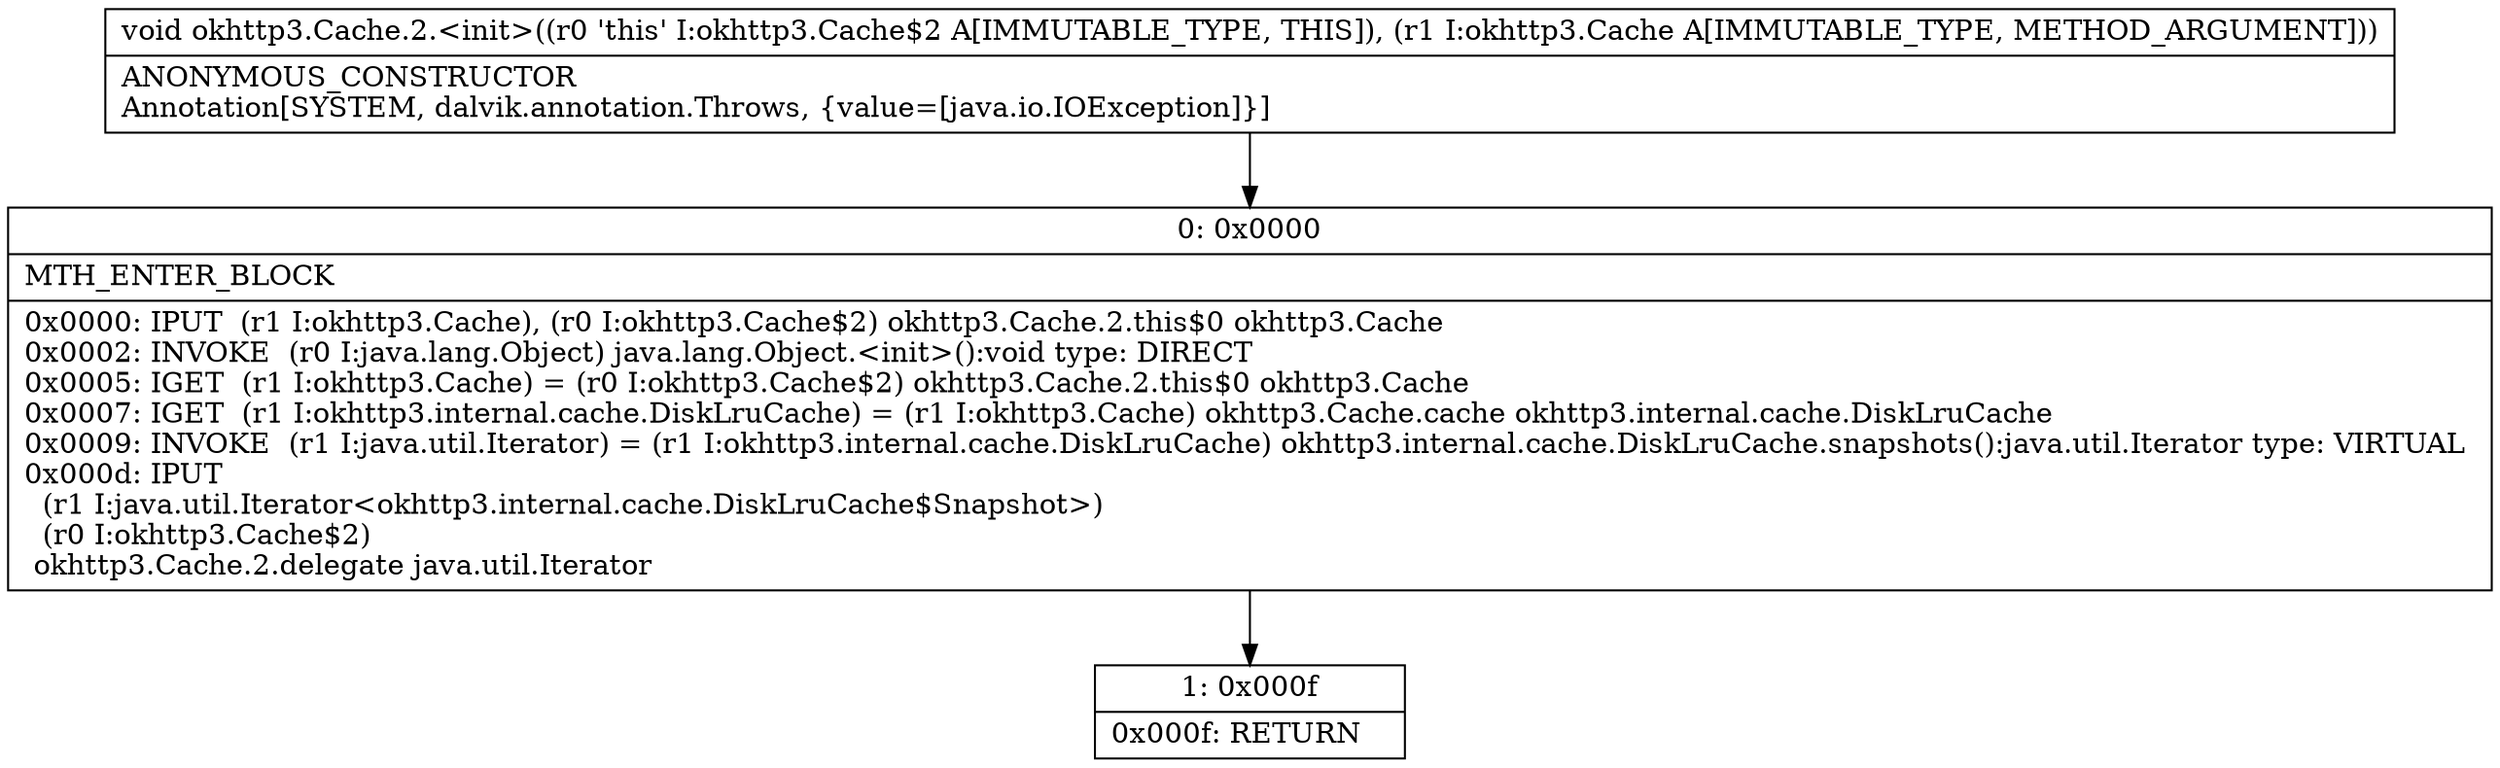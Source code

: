 digraph "CFG forokhttp3.Cache.2.\<init\>(Lokhttp3\/Cache;)V" {
Node_0 [shape=record,label="{0\:\ 0x0000|MTH_ENTER_BLOCK\l|0x0000: IPUT  (r1 I:okhttp3.Cache), (r0 I:okhttp3.Cache$2) okhttp3.Cache.2.this$0 okhttp3.Cache \l0x0002: INVOKE  (r0 I:java.lang.Object) java.lang.Object.\<init\>():void type: DIRECT \l0x0005: IGET  (r1 I:okhttp3.Cache) = (r0 I:okhttp3.Cache$2) okhttp3.Cache.2.this$0 okhttp3.Cache \l0x0007: IGET  (r1 I:okhttp3.internal.cache.DiskLruCache) = (r1 I:okhttp3.Cache) okhttp3.Cache.cache okhttp3.internal.cache.DiskLruCache \l0x0009: INVOKE  (r1 I:java.util.Iterator) = (r1 I:okhttp3.internal.cache.DiskLruCache) okhttp3.internal.cache.DiskLruCache.snapshots():java.util.Iterator type: VIRTUAL \l0x000d: IPUT  \l  (r1 I:java.util.Iterator\<okhttp3.internal.cache.DiskLruCache$Snapshot\>)\l  (r0 I:okhttp3.Cache$2)\l okhttp3.Cache.2.delegate java.util.Iterator \l}"];
Node_1 [shape=record,label="{1\:\ 0x000f|0x000f: RETURN   \l}"];
MethodNode[shape=record,label="{void okhttp3.Cache.2.\<init\>((r0 'this' I:okhttp3.Cache$2 A[IMMUTABLE_TYPE, THIS]), (r1 I:okhttp3.Cache A[IMMUTABLE_TYPE, METHOD_ARGUMENT]))  | ANONYMOUS_CONSTRUCTOR\lAnnotation[SYSTEM, dalvik.annotation.Throws, \{value=[java.io.IOException]\}]\l}"];
MethodNode -> Node_0;
Node_0 -> Node_1;
}

